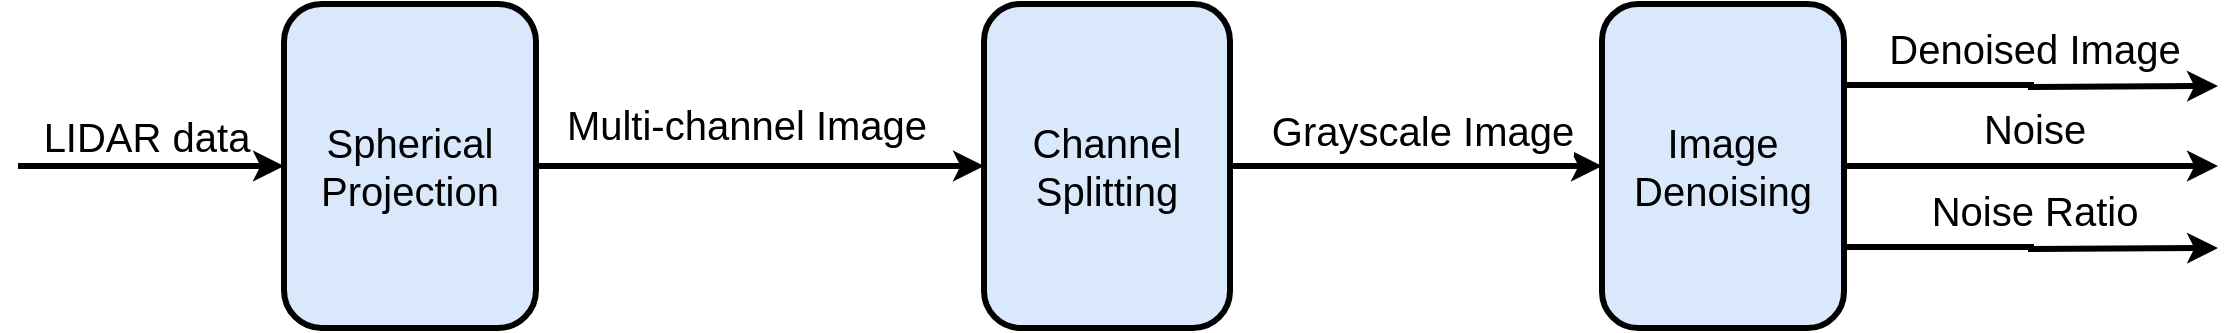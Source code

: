 <mxfile version="14.7.3" type="github">
  <diagram id="6LgteO1reEMYxRWKNLiw" name="Page-1">
    <mxGraphModel dx="1125" dy="645" grid="0" gridSize="10" guides="1" tooltips="1" connect="1" arrows="1" fold="1" page="1" pageScale="1" pageWidth="1169" pageHeight="827" math="0" shadow="0">
      <root>
        <mxCell id="0" />
        <mxCell id="1" parent="0" />
        <mxCell id="4hAyHRP81Br7KVnaIdBe-1" value="&lt;font style=&quot;font-size: 20px&quot;&gt;Spherical Projection&lt;/font&gt;" style="rounded=1;whiteSpace=wrap;html=1;strokeWidth=3;fillColor=#dae8fc;" parent="1" vertex="1">
          <mxGeometry x="143" y="298" width="126" height="162" as="geometry" />
        </mxCell>
        <mxCell id="4hAyHRP81Br7KVnaIdBe-2" value="" style="endArrow=classic;html=1;entryX=0;entryY=0.5;entryDx=0;entryDy=0;strokeWidth=3;" parent="1" target="4hAyHRP81Br7KVnaIdBe-1" edge="1">
          <mxGeometry width="50" height="50" relative="1" as="geometry">
            <mxPoint x="10" y="379" as="sourcePoint" />
            <mxPoint x="610" y="569" as="targetPoint" />
          </mxGeometry>
        </mxCell>
        <mxCell id="4hAyHRP81Br7KVnaIdBe-3" value="&lt;font style=&quot;font-size: 20px&quot;&gt;LIDAR data&lt;/font&gt;" style="edgeLabel;html=1;align=center;verticalAlign=middle;resizable=0;points=[];" parent="4hAyHRP81Br7KVnaIdBe-2" vertex="1" connectable="0">
          <mxGeometry x="-0.196" y="-1" relative="1" as="geometry">
            <mxPoint x="10" y="-16" as="offset" />
          </mxGeometry>
        </mxCell>
        <mxCell id="4hAyHRP81Br7KVnaIdBe-8" style="edgeStyle=orthogonalEdgeStyle;rounded=0;orthogonalLoop=1;jettySize=auto;html=1;strokeWidth=3;exitX=1;exitY=0.25;exitDx=0;exitDy=0;" parent="1" source="4hAyHRP81Br7KVnaIdBe-4" edge="1">
          <mxGeometry relative="1" as="geometry">
            <mxPoint x="1110" y="339" as="targetPoint" />
          </mxGeometry>
        </mxCell>
        <mxCell id="4hAyHRP81Br7KVnaIdBe-13" value="&lt;font style=&quot;font-size: 20px&quot;&gt;Denoised Image&lt;/font&gt;" style="edgeLabel;html=1;align=center;verticalAlign=middle;resizable=0;points=[];" parent="4hAyHRP81Br7KVnaIdBe-8" vertex="1" connectable="0">
          <mxGeometry x="-0.191" y="1" relative="1" as="geometry">
            <mxPoint x="19" y="-18" as="offset" />
          </mxGeometry>
        </mxCell>
        <mxCell id="4hAyHRP81Br7KVnaIdBe-4" value="&lt;font style=&quot;font-size: 20px&quot;&gt;Image Denoising&lt;/font&gt;" style="rounded=1;whiteSpace=wrap;html=1;strokeWidth=3;fillColor=#dae8fc;" parent="1" vertex="1">
          <mxGeometry x="802" y="298" width="121" height="162" as="geometry" />
        </mxCell>
        <mxCell id="AvfYTHyhtZwUQ6fmVQS9-8" value="" style="endArrow=classic;html=1;strokeWidth=3;exitX=1;exitY=0.5;exitDx=0;exitDy=0;entryX=0;entryY=0.5;entryDx=0;entryDy=0;" edge="1" parent="1" source="4hAyHRP81Br7KVnaIdBe-1" target="AvfYTHyhtZwUQ6fmVQS9-10">
          <mxGeometry width="50" height="50" relative="1" as="geometry">
            <mxPoint x="500" y="417" as="sourcePoint" />
            <mxPoint x="557" y="379" as="targetPoint" />
          </mxGeometry>
        </mxCell>
        <mxCell id="AvfYTHyhtZwUQ6fmVQS9-9" value="&lt;font style=&quot;font-size: 20px&quot;&gt;Multi-channel Image&lt;/font&gt;" style="edgeLabel;html=1;align=center;verticalAlign=middle;resizable=0;points=[];" vertex="1" connectable="0" parent="AvfYTHyhtZwUQ6fmVQS9-8">
          <mxGeometry x="0.525" y="1" relative="1" as="geometry">
            <mxPoint x="-66" y="-20" as="offset" />
          </mxGeometry>
        </mxCell>
        <mxCell id="AvfYTHyhtZwUQ6fmVQS9-11" style="edgeStyle=orthogonalEdgeStyle;rounded=0;orthogonalLoop=1;jettySize=auto;html=1;strokeWidth=3;" edge="1" parent="1" source="AvfYTHyhtZwUQ6fmVQS9-10" target="4hAyHRP81Br7KVnaIdBe-4">
          <mxGeometry relative="1" as="geometry" />
        </mxCell>
        <mxCell id="AvfYTHyhtZwUQ6fmVQS9-12" value="&lt;font style=&quot;font-size: 20px&quot;&gt;Grayscale Image&lt;/font&gt;" style="edgeLabel;html=1;align=center;verticalAlign=middle;resizable=0;points=[];" vertex="1" connectable="0" parent="AvfYTHyhtZwUQ6fmVQS9-11">
          <mxGeometry x="-0.219" relative="1" as="geometry">
            <mxPoint x="23" y="-18" as="offset" />
          </mxGeometry>
        </mxCell>
        <mxCell id="AvfYTHyhtZwUQ6fmVQS9-10" value="&lt;font style=&quot;font-size: 20px&quot;&gt;Channel Splitting&lt;/font&gt;" style="rounded=1;whiteSpace=wrap;html=1;strokeWidth=3;fillColor=#dae8fc;" vertex="1" parent="1">
          <mxGeometry x="493" y="298" width="123" height="162" as="geometry" />
        </mxCell>
        <mxCell id="AvfYTHyhtZwUQ6fmVQS9-15" style="edgeStyle=orthogonalEdgeStyle;rounded=0;orthogonalLoop=1;jettySize=auto;html=1;strokeWidth=3;exitX=1;exitY=0.5;exitDx=0;exitDy=0;" edge="1" parent="1" source="4hAyHRP81Br7KVnaIdBe-4">
          <mxGeometry relative="1" as="geometry">
            <mxPoint x="1110" y="379" as="targetPoint" />
            <mxPoint x="933" y="348.5" as="sourcePoint" />
          </mxGeometry>
        </mxCell>
        <mxCell id="AvfYTHyhtZwUQ6fmVQS9-16" value="&lt;span style=&quot;font-size: 20px&quot;&gt;Noise&lt;/span&gt;" style="edgeLabel;html=1;align=center;verticalAlign=middle;resizable=0;points=[];" vertex="1" connectable="0" parent="AvfYTHyhtZwUQ6fmVQS9-15">
          <mxGeometry x="-0.191" y="1" relative="1" as="geometry">
            <mxPoint x="19" y="-18" as="offset" />
          </mxGeometry>
        </mxCell>
        <mxCell id="AvfYTHyhtZwUQ6fmVQS9-17" style="edgeStyle=orthogonalEdgeStyle;rounded=0;orthogonalLoop=1;jettySize=auto;html=1;strokeWidth=3;exitX=1;exitY=0.75;exitDx=0;exitDy=0;" edge="1" parent="1" source="4hAyHRP81Br7KVnaIdBe-4">
          <mxGeometry relative="1" as="geometry">
            <mxPoint x="1110" y="420" as="targetPoint" />
            <mxPoint x="943" y="427.5" as="sourcePoint" />
          </mxGeometry>
        </mxCell>
        <mxCell id="AvfYTHyhtZwUQ6fmVQS9-18" value="&lt;font style=&quot;font-size: 20px&quot;&gt;Noise Ratio&lt;/font&gt;" style="edgeLabel;html=1;align=center;verticalAlign=middle;resizable=0;points=[];" vertex="1" connectable="0" parent="AvfYTHyhtZwUQ6fmVQS9-17">
          <mxGeometry x="-0.191" y="1" relative="1" as="geometry">
            <mxPoint x="19" y="-18" as="offset" />
          </mxGeometry>
        </mxCell>
      </root>
    </mxGraphModel>
  </diagram>
</mxfile>
